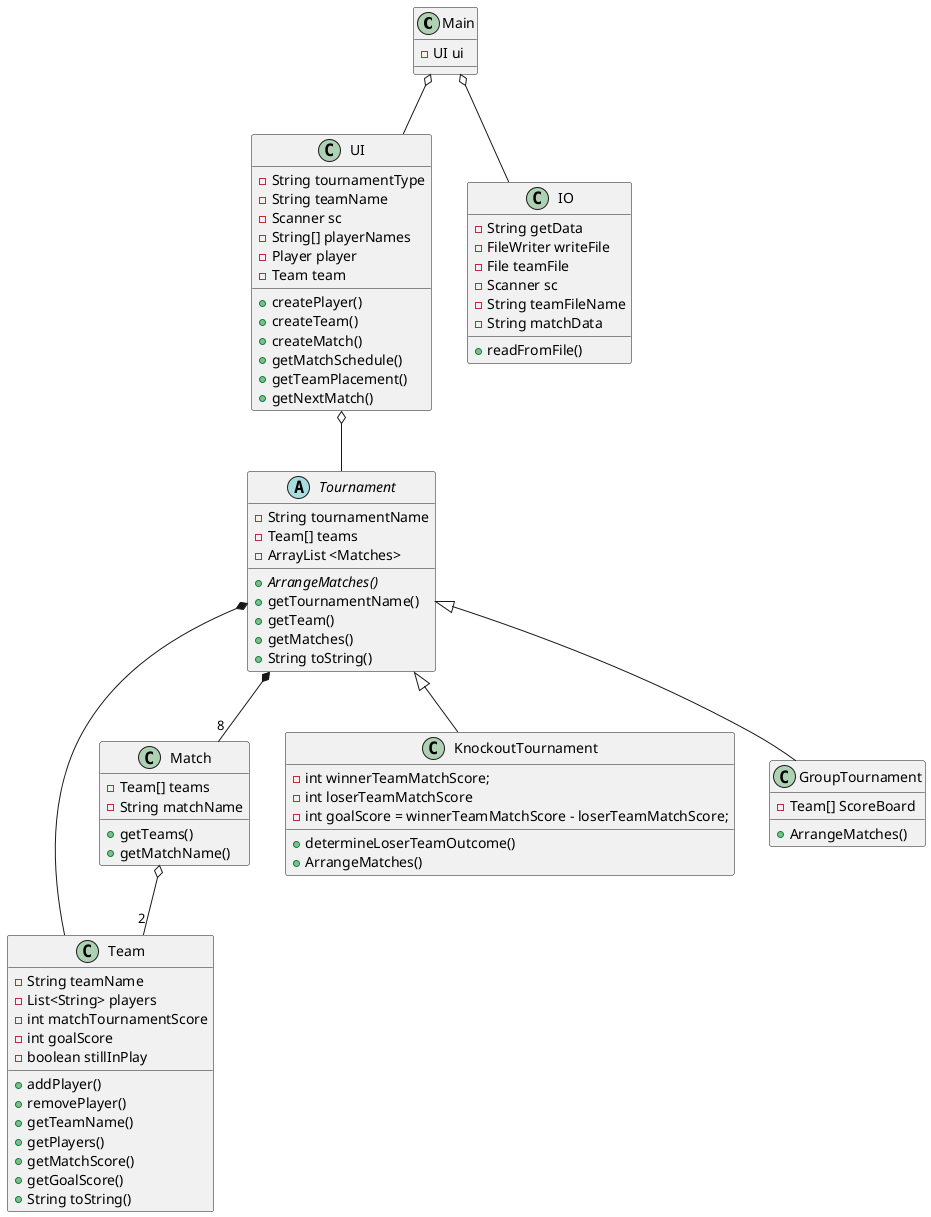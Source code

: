 @startuml
'https://plantuml.com/class-diagram

class Main{
-UI ui
}


class Team {
-String teamName
-List<String> players
-int matchTournamentScore
-int goalScore
-boolean stillInPlay
+addPlayer()
+removePlayer()
+getTeamName()
+getPlayers()
+getMatchScore()
+getGoalScore()
+String toString()
}

class Match{
-Team[] teams
-String matchName
+getTeams()
+getMatchName()
}

abstract Tournament {
-String tournamentName
-Team[] teams
-ArrayList <Matches>
+{abstract}ArrangeMatches()
+getTournamentName()
+getTeam()
+getMatches()
+String toString()
}

class KnockoutTournament{
-int winnerTeamMatchScore;
-int loserTeamMatchScore
-int goalScore = winnerTeamMatchScore - loserTeamMatchScore;
+determineLoserTeamOutcome()
+ArrangeMatches()
}

class GroupTournament{
-Team[] ScoreBoard
+ArrangeMatches()
}

class UI {
-String tournamentType
-String teamName
-Scanner sc
-String[] playerNames
-Player player
-Team team
+createPlayer()
+createTeam()
+createMatch()
+getMatchSchedule()
+getTeamPlacement()
+getNextMatch()
}

class IO {
-String getData
-FileWriter writeFile
-File teamFile
-Scanner sc
-String teamFileName
-String matchData
+readFromFile()
}

UI o-- Tournament
Main o-- IO
Tournament *-- "8" Match
Tournament *-- Team
Match o-- "2" Team
Tournament <|-- KnockoutTournament
Tournament <|-- GroupTournament
Main o-- UI
@enduml